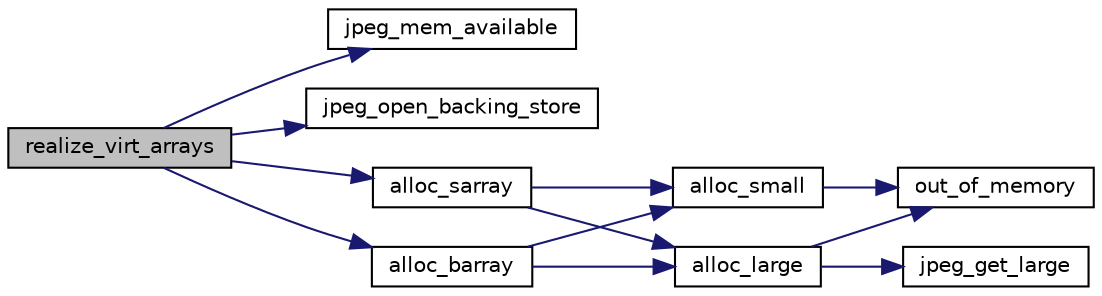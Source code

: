 digraph "realize_virt_arrays"
{
 // LATEX_PDF_SIZE
  bgcolor="transparent";
  edge [fontname="Helvetica",fontsize="10",labelfontname="Helvetica",labelfontsize="10"];
  node [fontname="Helvetica",fontsize="10",shape=record];
  rankdir="LR";
  Node111 [label="realize_virt_arrays",height=0.2,width=0.4,color="black", fillcolor="grey75", style="filled", fontcolor="black",tooltip=" "];
  Node111 -> Node112 [color="midnightblue",fontsize="10",style="solid",fontname="Helvetica"];
  Node112 [label="jpeg_mem_available",height=0.2,width=0.4,color="black",URL="$jmemnobs_8c.html#ada0a0bae122bf1311fa1f43fe2974d16",tooltip=" "];
  Node111 -> Node113 [color="midnightblue",fontsize="10",style="solid",fontname="Helvetica"];
  Node113 [label="jpeg_open_backing_store",height=0.2,width=0.4,color="black",URL="$jmemnobs_8c.html#acc92d6d55a74dc317b12140885f82fae",tooltip=" "];
  Node111 -> Node114 [color="midnightblue",fontsize="10",style="solid",fontname="Helvetica"];
  Node114 [label="alloc_sarray",height=0.2,width=0.4,color="black",URL="$jmemmgr_8c.html#a2f3c8a1efa7c23b98670fbdd351c5f41",tooltip=" "];
  Node114 -> Node115 [color="midnightblue",fontsize="10",style="solid",fontname="Helvetica"];
  Node115 [label="alloc_small",height=0.2,width=0.4,color="black",URL="$jmemmgr_8c.html#a6e4421c67636e6f167ced68315f70c2b",tooltip=" "];
  Node115 -> Node116 [color="midnightblue",fontsize="10",style="solid",fontname="Helvetica"];
  Node116 [label="out_of_memory",height=0.2,width=0.4,color="black",URL="$jmemmgr_8c.html#ab48d5961eb2b3464684db372afebff2d",tooltip=" "];
  Node114 -> Node117 [color="midnightblue",fontsize="10",style="solid",fontname="Helvetica"];
  Node117 [label="alloc_large",height=0.2,width=0.4,color="black",URL="$jmemmgr_8c.html#af69578de2938175b723191af0bf5b128",tooltip=" "];
  Node117 -> Node116 [color="midnightblue",fontsize="10",style="solid",fontname="Helvetica"];
  Node117 -> Node118 [color="midnightblue",fontsize="10",style="solid",fontname="Helvetica"];
  Node118 [label="jpeg_get_large",height=0.2,width=0.4,color="black",URL="$jmemnobs_8c.html#a4df9a647504008ad16a930efbb0c5390",tooltip=" "];
  Node111 -> Node119 [color="midnightblue",fontsize="10",style="solid",fontname="Helvetica"];
  Node119 [label="alloc_barray",height=0.2,width=0.4,color="black",URL="$jmemmgr_8c.html#afc851a6f36c0a1904c52ac8f06ab1928",tooltip=" "];
  Node119 -> Node115 [color="midnightblue",fontsize="10",style="solid",fontname="Helvetica"];
  Node119 -> Node117 [color="midnightblue",fontsize="10",style="solid",fontname="Helvetica"];
}
